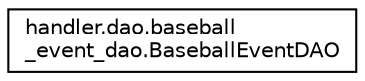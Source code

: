 digraph "Graphical Class Hierarchy"
{
  edge [fontname="Helvetica",fontsize="10",labelfontname="Helvetica",labelfontsize="10"];
  node [fontname="Helvetica",fontsize="10",shape=record];
  rankdir="LR";
  Node0 [label="handler.dao.baseball\l_event_dao.BaseballEventDAO",height=0.2,width=0.4,color="black", fillcolor="white", style="filled",URL="$classhandler_1_1dao_1_1baseball__event__dao_1_1_baseball_event_d_a_o.html"];
}
